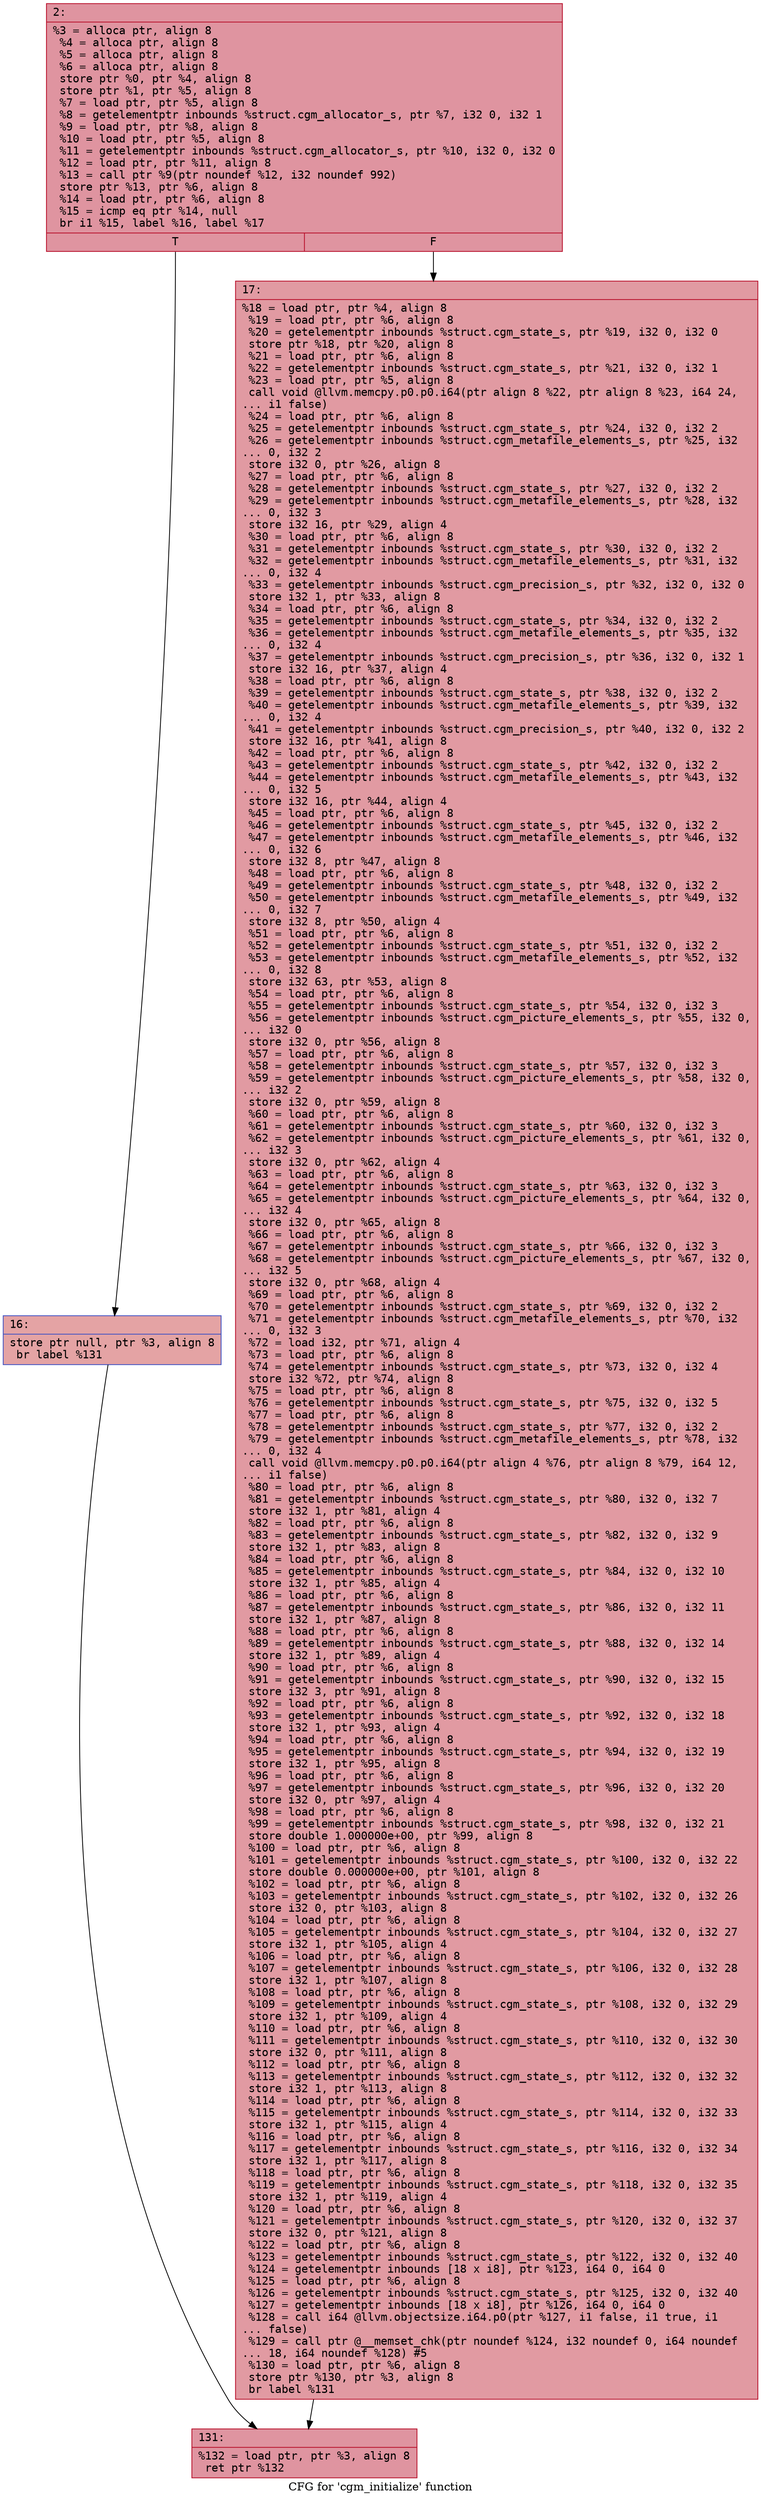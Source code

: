 digraph "CFG for 'cgm_initialize' function" {
	label="CFG for 'cgm_initialize' function";

	Node0x6000024c5360 [shape=record,color="#b70d28ff", style=filled, fillcolor="#b70d2870" fontname="Courier",label="{2:\l|  %3 = alloca ptr, align 8\l  %4 = alloca ptr, align 8\l  %5 = alloca ptr, align 8\l  %6 = alloca ptr, align 8\l  store ptr %0, ptr %4, align 8\l  store ptr %1, ptr %5, align 8\l  %7 = load ptr, ptr %5, align 8\l  %8 = getelementptr inbounds %struct.cgm_allocator_s, ptr %7, i32 0, i32 1\l  %9 = load ptr, ptr %8, align 8\l  %10 = load ptr, ptr %5, align 8\l  %11 = getelementptr inbounds %struct.cgm_allocator_s, ptr %10, i32 0, i32 0\l  %12 = load ptr, ptr %11, align 8\l  %13 = call ptr %9(ptr noundef %12, i32 noundef 992)\l  store ptr %13, ptr %6, align 8\l  %14 = load ptr, ptr %6, align 8\l  %15 = icmp eq ptr %14, null\l  br i1 %15, label %16, label %17\l|{<s0>T|<s1>F}}"];
	Node0x6000024c5360:s0 -> Node0x6000024c53b0[tooltip="2 -> 16\nProbability 37.50%" ];
	Node0x6000024c5360:s1 -> Node0x6000024c5400[tooltip="2 -> 17\nProbability 62.50%" ];
	Node0x6000024c53b0 [shape=record,color="#3d50c3ff", style=filled, fillcolor="#c32e3170" fontname="Courier",label="{16:\l|  store ptr null, ptr %3, align 8\l  br label %131\l}"];
	Node0x6000024c53b0 -> Node0x6000024c5450[tooltip="16 -> 131\nProbability 100.00%" ];
	Node0x6000024c5400 [shape=record,color="#b70d28ff", style=filled, fillcolor="#bb1b2c70" fontname="Courier",label="{17:\l|  %18 = load ptr, ptr %4, align 8\l  %19 = load ptr, ptr %6, align 8\l  %20 = getelementptr inbounds %struct.cgm_state_s, ptr %19, i32 0, i32 0\l  store ptr %18, ptr %20, align 8\l  %21 = load ptr, ptr %6, align 8\l  %22 = getelementptr inbounds %struct.cgm_state_s, ptr %21, i32 0, i32 1\l  %23 = load ptr, ptr %5, align 8\l  call void @llvm.memcpy.p0.p0.i64(ptr align 8 %22, ptr align 8 %23, i64 24,\l... i1 false)\l  %24 = load ptr, ptr %6, align 8\l  %25 = getelementptr inbounds %struct.cgm_state_s, ptr %24, i32 0, i32 2\l  %26 = getelementptr inbounds %struct.cgm_metafile_elements_s, ptr %25, i32\l... 0, i32 2\l  store i32 0, ptr %26, align 8\l  %27 = load ptr, ptr %6, align 8\l  %28 = getelementptr inbounds %struct.cgm_state_s, ptr %27, i32 0, i32 2\l  %29 = getelementptr inbounds %struct.cgm_metafile_elements_s, ptr %28, i32\l... 0, i32 3\l  store i32 16, ptr %29, align 4\l  %30 = load ptr, ptr %6, align 8\l  %31 = getelementptr inbounds %struct.cgm_state_s, ptr %30, i32 0, i32 2\l  %32 = getelementptr inbounds %struct.cgm_metafile_elements_s, ptr %31, i32\l... 0, i32 4\l  %33 = getelementptr inbounds %struct.cgm_precision_s, ptr %32, i32 0, i32 0\l  store i32 1, ptr %33, align 8\l  %34 = load ptr, ptr %6, align 8\l  %35 = getelementptr inbounds %struct.cgm_state_s, ptr %34, i32 0, i32 2\l  %36 = getelementptr inbounds %struct.cgm_metafile_elements_s, ptr %35, i32\l... 0, i32 4\l  %37 = getelementptr inbounds %struct.cgm_precision_s, ptr %36, i32 0, i32 1\l  store i32 16, ptr %37, align 4\l  %38 = load ptr, ptr %6, align 8\l  %39 = getelementptr inbounds %struct.cgm_state_s, ptr %38, i32 0, i32 2\l  %40 = getelementptr inbounds %struct.cgm_metafile_elements_s, ptr %39, i32\l... 0, i32 4\l  %41 = getelementptr inbounds %struct.cgm_precision_s, ptr %40, i32 0, i32 2\l  store i32 16, ptr %41, align 8\l  %42 = load ptr, ptr %6, align 8\l  %43 = getelementptr inbounds %struct.cgm_state_s, ptr %42, i32 0, i32 2\l  %44 = getelementptr inbounds %struct.cgm_metafile_elements_s, ptr %43, i32\l... 0, i32 5\l  store i32 16, ptr %44, align 4\l  %45 = load ptr, ptr %6, align 8\l  %46 = getelementptr inbounds %struct.cgm_state_s, ptr %45, i32 0, i32 2\l  %47 = getelementptr inbounds %struct.cgm_metafile_elements_s, ptr %46, i32\l... 0, i32 6\l  store i32 8, ptr %47, align 8\l  %48 = load ptr, ptr %6, align 8\l  %49 = getelementptr inbounds %struct.cgm_state_s, ptr %48, i32 0, i32 2\l  %50 = getelementptr inbounds %struct.cgm_metafile_elements_s, ptr %49, i32\l... 0, i32 7\l  store i32 8, ptr %50, align 4\l  %51 = load ptr, ptr %6, align 8\l  %52 = getelementptr inbounds %struct.cgm_state_s, ptr %51, i32 0, i32 2\l  %53 = getelementptr inbounds %struct.cgm_metafile_elements_s, ptr %52, i32\l... 0, i32 8\l  store i32 63, ptr %53, align 8\l  %54 = load ptr, ptr %6, align 8\l  %55 = getelementptr inbounds %struct.cgm_state_s, ptr %54, i32 0, i32 3\l  %56 = getelementptr inbounds %struct.cgm_picture_elements_s, ptr %55, i32 0,\l... i32 0\l  store i32 0, ptr %56, align 8\l  %57 = load ptr, ptr %6, align 8\l  %58 = getelementptr inbounds %struct.cgm_state_s, ptr %57, i32 0, i32 3\l  %59 = getelementptr inbounds %struct.cgm_picture_elements_s, ptr %58, i32 0,\l... i32 2\l  store i32 0, ptr %59, align 8\l  %60 = load ptr, ptr %6, align 8\l  %61 = getelementptr inbounds %struct.cgm_state_s, ptr %60, i32 0, i32 3\l  %62 = getelementptr inbounds %struct.cgm_picture_elements_s, ptr %61, i32 0,\l... i32 3\l  store i32 0, ptr %62, align 4\l  %63 = load ptr, ptr %6, align 8\l  %64 = getelementptr inbounds %struct.cgm_state_s, ptr %63, i32 0, i32 3\l  %65 = getelementptr inbounds %struct.cgm_picture_elements_s, ptr %64, i32 0,\l... i32 4\l  store i32 0, ptr %65, align 8\l  %66 = load ptr, ptr %6, align 8\l  %67 = getelementptr inbounds %struct.cgm_state_s, ptr %66, i32 0, i32 3\l  %68 = getelementptr inbounds %struct.cgm_picture_elements_s, ptr %67, i32 0,\l... i32 5\l  store i32 0, ptr %68, align 4\l  %69 = load ptr, ptr %6, align 8\l  %70 = getelementptr inbounds %struct.cgm_state_s, ptr %69, i32 0, i32 2\l  %71 = getelementptr inbounds %struct.cgm_metafile_elements_s, ptr %70, i32\l... 0, i32 3\l  %72 = load i32, ptr %71, align 4\l  %73 = load ptr, ptr %6, align 8\l  %74 = getelementptr inbounds %struct.cgm_state_s, ptr %73, i32 0, i32 4\l  store i32 %72, ptr %74, align 8\l  %75 = load ptr, ptr %6, align 8\l  %76 = getelementptr inbounds %struct.cgm_state_s, ptr %75, i32 0, i32 5\l  %77 = load ptr, ptr %6, align 8\l  %78 = getelementptr inbounds %struct.cgm_state_s, ptr %77, i32 0, i32 2\l  %79 = getelementptr inbounds %struct.cgm_metafile_elements_s, ptr %78, i32\l... 0, i32 4\l  call void @llvm.memcpy.p0.p0.i64(ptr align 4 %76, ptr align 8 %79, i64 12,\l... i1 false)\l  %80 = load ptr, ptr %6, align 8\l  %81 = getelementptr inbounds %struct.cgm_state_s, ptr %80, i32 0, i32 7\l  store i32 1, ptr %81, align 4\l  %82 = load ptr, ptr %6, align 8\l  %83 = getelementptr inbounds %struct.cgm_state_s, ptr %82, i32 0, i32 9\l  store i32 1, ptr %83, align 8\l  %84 = load ptr, ptr %6, align 8\l  %85 = getelementptr inbounds %struct.cgm_state_s, ptr %84, i32 0, i32 10\l  store i32 1, ptr %85, align 4\l  %86 = load ptr, ptr %6, align 8\l  %87 = getelementptr inbounds %struct.cgm_state_s, ptr %86, i32 0, i32 11\l  store i32 1, ptr %87, align 8\l  %88 = load ptr, ptr %6, align 8\l  %89 = getelementptr inbounds %struct.cgm_state_s, ptr %88, i32 0, i32 14\l  store i32 1, ptr %89, align 4\l  %90 = load ptr, ptr %6, align 8\l  %91 = getelementptr inbounds %struct.cgm_state_s, ptr %90, i32 0, i32 15\l  store i32 3, ptr %91, align 8\l  %92 = load ptr, ptr %6, align 8\l  %93 = getelementptr inbounds %struct.cgm_state_s, ptr %92, i32 0, i32 18\l  store i32 1, ptr %93, align 4\l  %94 = load ptr, ptr %6, align 8\l  %95 = getelementptr inbounds %struct.cgm_state_s, ptr %94, i32 0, i32 19\l  store i32 1, ptr %95, align 8\l  %96 = load ptr, ptr %6, align 8\l  %97 = getelementptr inbounds %struct.cgm_state_s, ptr %96, i32 0, i32 20\l  store i32 0, ptr %97, align 4\l  %98 = load ptr, ptr %6, align 8\l  %99 = getelementptr inbounds %struct.cgm_state_s, ptr %98, i32 0, i32 21\l  store double 1.000000e+00, ptr %99, align 8\l  %100 = load ptr, ptr %6, align 8\l  %101 = getelementptr inbounds %struct.cgm_state_s, ptr %100, i32 0, i32 22\l  store double 0.000000e+00, ptr %101, align 8\l  %102 = load ptr, ptr %6, align 8\l  %103 = getelementptr inbounds %struct.cgm_state_s, ptr %102, i32 0, i32 26\l  store i32 0, ptr %103, align 8\l  %104 = load ptr, ptr %6, align 8\l  %105 = getelementptr inbounds %struct.cgm_state_s, ptr %104, i32 0, i32 27\l  store i32 1, ptr %105, align 4\l  %106 = load ptr, ptr %6, align 8\l  %107 = getelementptr inbounds %struct.cgm_state_s, ptr %106, i32 0, i32 28\l  store i32 1, ptr %107, align 8\l  %108 = load ptr, ptr %6, align 8\l  %109 = getelementptr inbounds %struct.cgm_state_s, ptr %108, i32 0, i32 29\l  store i32 1, ptr %109, align 4\l  %110 = load ptr, ptr %6, align 8\l  %111 = getelementptr inbounds %struct.cgm_state_s, ptr %110, i32 0, i32 30\l  store i32 0, ptr %111, align 8\l  %112 = load ptr, ptr %6, align 8\l  %113 = getelementptr inbounds %struct.cgm_state_s, ptr %112, i32 0, i32 32\l  store i32 1, ptr %113, align 8\l  %114 = load ptr, ptr %6, align 8\l  %115 = getelementptr inbounds %struct.cgm_state_s, ptr %114, i32 0, i32 33\l  store i32 1, ptr %115, align 4\l  %116 = load ptr, ptr %6, align 8\l  %117 = getelementptr inbounds %struct.cgm_state_s, ptr %116, i32 0, i32 34\l  store i32 1, ptr %117, align 8\l  %118 = load ptr, ptr %6, align 8\l  %119 = getelementptr inbounds %struct.cgm_state_s, ptr %118, i32 0, i32 35\l  store i32 1, ptr %119, align 4\l  %120 = load ptr, ptr %6, align 8\l  %121 = getelementptr inbounds %struct.cgm_state_s, ptr %120, i32 0, i32 37\l  store i32 0, ptr %121, align 8\l  %122 = load ptr, ptr %6, align 8\l  %123 = getelementptr inbounds %struct.cgm_state_s, ptr %122, i32 0, i32 40\l  %124 = getelementptr inbounds [18 x i8], ptr %123, i64 0, i64 0\l  %125 = load ptr, ptr %6, align 8\l  %126 = getelementptr inbounds %struct.cgm_state_s, ptr %125, i32 0, i32 40\l  %127 = getelementptr inbounds [18 x i8], ptr %126, i64 0, i64 0\l  %128 = call i64 @llvm.objectsize.i64.p0(ptr %127, i1 false, i1 true, i1\l... false)\l  %129 = call ptr @__memset_chk(ptr noundef %124, i32 noundef 0, i64 noundef\l... 18, i64 noundef %128) #5\l  %130 = load ptr, ptr %6, align 8\l  store ptr %130, ptr %3, align 8\l  br label %131\l}"];
	Node0x6000024c5400 -> Node0x6000024c5450[tooltip="17 -> 131\nProbability 100.00%" ];
	Node0x6000024c5450 [shape=record,color="#b70d28ff", style=filled, fillcolor="#b70d2870" fontname="Courier",label="{131:\l|  %132 = load ptr, ptr %3, align 8\l  ret ptr %132\l}"];
}
